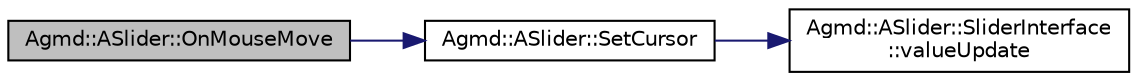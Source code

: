 digraph "Agmd::ASlider::OnMouseMove"
{
  edge [fontname="Helvetica",fontsize="10",labelfontname="Helvetica",labelfontsize="10"];
  node [fontname="Helvetica",fontsize="10",shape=record];
  rankdir="LR";
  Node1 [label="Agmd::ASlider::OnMouseMove",height=0.2,width=0.4,color="black", fillcolor="grey75", style="filled" fontcolor="black"];
  Node1 -> Node2 [color="midnightblue",fontsize="10",style="solid",fontname="Helvetica"];
  Node2 [label="Agmd::ASlider::SetCursor",height=0.2,width=0.4,color="black", fillcolor="white", style="filled",URL="$class_agmd_1_1_a_slider.html#ae3251c05f05994fa8d662d89b6cea1d9"];
  Node2 -> Node3 [color="midnightblue",fontsize="10",style="solid",fontname="Helvetica"];
  Node3 [label="Agmd::ASlider::SliderInterface\l::valueUpdate",height=0.2,width=0.4,color="black", fillcolor="white", style="filled",URL="$class_agmd_1_1_a_slider_1_1_slider_interface.html#ae6c98844c5f0ee73ff5eac7da47fa2c1"];
}
